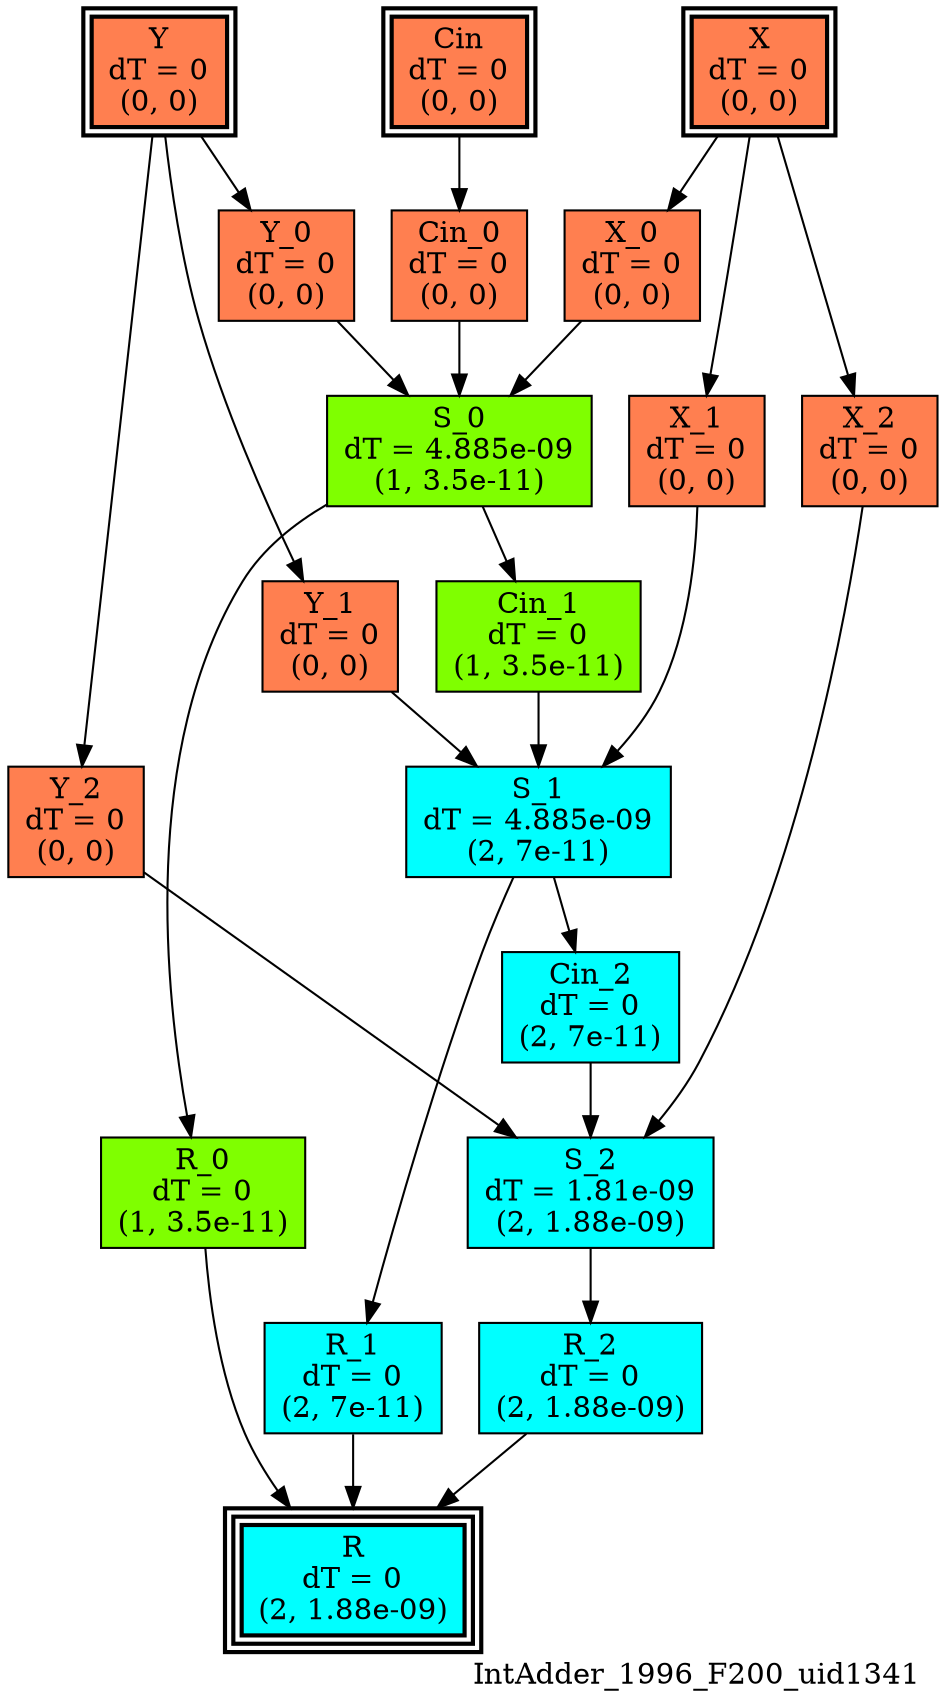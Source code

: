 digraph IntAdder_1996_F200_uid1341
{
	//graph drawing options
	label=IntAdder_1996_F200_uid1341;
	labelloc=bottom;
	labeljust=right;
	ratio=auto;
	nodesep=0.25;
	ranksep=0.5;

	//input/output signals of operator IntAdder_1996_F200_uid1341
	X__IntAdder_1996_F200_uid1341 [ label="X\ndT = 0\n(0, 0)", shape=box, color=black, style="bold, filled", fillcolor=coral, peripheries=2 ];
	Y__IntAdder_1996_F200_uid1341 [ label="Y\ndT = 0\n(0, 0)", shape=box, color=black, style="bold, filled", fillcolor=coral, peripheries=2 ];
	Cin__IntAdder_1996_F200_uid1341 [ label="Cin\ndT = 0\n(0, 0)", shape=box, color=black, style="bold, filled", fillcolor=coral, peripheries=2 ];
	R__IntAdder_1996_F200_uid1341 [ label="R\ndT = 0\n(2, 1.88e-09)", shape=box, color=black, style="bold, filled", fillcolor=cyan, peripheries=3 ];
	{rank=same X__IntAdder_1996_F200_uid1341, Y__IntAdder_1996_F200_uid1341, Cin__IntAdder_1996_F200_uid1341};
	{rank=same R__IntAdder_1996_F200_uid1341};
	//internal signals of operator IntAdder_1996_F200_uid1341
	Cin_0__IntAdder_1996_F200_uid1341 [ label="Cin_0\ndT = 0\n(0, 0)", shape=box, color=black, style=filled, fillcolor=coral, peripheries=1 ];
	X_0__IntAdder_1996_F200_uid1341 [ label="X_0\ndT = 0\n(0, 0)", shape=box, color=black, style=filled, fillcolor=coral, peripheries=1 ];
	Y_0__IntAdder_1996_F200_uid1341 [ label="Y_0\ndT = 0\n(0, 0)", shape=box, color=black, style=filled, fillcolor=coral, peripheries=1 ];
	S_0__IntAdder_1996_F200_uid1341 [ label="S_0\ndT = 4.885e-09\n(1, 3.5e-11)", shape=box, color=black, style=filled, fillcolor=chartreuse, peripheries=1 ];
	R_0__IntAdder_1996_F200_uid1341 [ label="R_0\ndT = 0\n(1, 3.5e-11)", shape=box, color=black, style=filled, fillcolor=chartreuse, peripheries=1 ];
	Cin_1__IntAdder_1996_F200_uid1341 [ label="Cin_1\ndT = 0\n(1, 3.5e-11)", shape=box, color=black, style=filled, fillcolor=chartreuse, peripheries=1 ];
	X_1__IntAdder_1996_F200_uid1341 [ label="X_1\ndT = 0\n(0, 0)", shape=box, color=black, style=filled, fillcolor=coral, peripheries=1 ];
	Y_1__IntAdder_1996_F200_uid1341 [ label="Y_1\ndT = 0\n(0, 0)", shape=box, color=black, style=filled, fillcolor=coral, peripheries=1 ];
	S_1__IntAdder_1996_F200_uid1341 [ label="S_1\ndT = 4.885e-09\n(2, 7e-11)", shape=box, color=black, style=filled, fillcolor=cyan, peripheries=1 ];
	R_1__IntAdder_1996_F200_uid1341 [ label="R_1\ndT = 0\n(2, 7e-11)", shape=box, color=black, style=filled, fillcolor=cyan, peripheries=1 ];
	Cin_2__IntAdder_1996_F200_uid1341 [ label="Cin_2\ndT = 0\n(2, 7e-11)", shape=box, color=black, style=filled, fillcolor=cyan, peripheries=1 ];
	X_2__IntAdder_1996_F200_uid1341 [ label="X_2\ndT = 0\n(0, 0)", shape=box, color=black, style=filled, fillcolor=coral, peripheries=1 ];
	Y_2__IntAdder_1996_F200_uid1341 [ label="Y_2\ndT = 0\n(0, 0)", shape=box, color=black, style=filled, fillcolor=coral, peripheries=1 ];
	S_2__IntAdder_1996_F200_uid1341 [ label="S_2\ndT = 1.81e-09\n(2, 1.88e-09)", shape=box, color=black, style=filled, fillcolor=cyan, peripheries=1 ];
	R_2__IntAdder_1996_F200_uid1341 [ label="R_2\ndT = 0\n(2, 1.88e-09)", shape=box, color=black, style=filled, fillcolor=cyan, peripheries=1 ];

	//subcomponents of operator IntAdder_1996_F200_uid1341

	//input and internal signal connections of operator IntAdder_1996_F200_uid1341
	X__IntAdder_1996_F200_uid1341 -> X_0__IntAdder_1996_F200_uid1341 [ arrowhead=normal, arrowsize=1.0, arrowtail=normal, color=black, dir=forward  ];
	X__IntAdder_1996_F200_uid1341 -> X_1__IntAdder_1996_F200_uid1341 [ arrowhead=normal, arrowsize=1.0, arrowtail=normal, color=black, dir=forward  ];
	X__IntAdder_1996_F200_uid1341 -> X_2__IntAdder_1996_F200_uid1341 [ arrowhead=normal, arrowsize=1.0, arrowtail=normal, color=black, dir=forward  ];
	Y__IntAdder_1996_F200_uid1341 -> Y_0__IntAdder_1996_F200_uid1341 [ arrowhead=normal, arrowsize=1.0, arrowtail=normal, color=black, dir=forward  ];
	Y__IntAdder_1996_F200_uid1341 -> Y_1__IntAdder_1996_F200_uid1341 [ arrowhead=normal, arrowsize=1.0, arrowtail=normal, color=black, dir=forward  ];
	Y__IntAdder_1996_F200_uid1341 -> Y_2__IntAdder_1996_F200_uid1341 [ arrowhead=normal, arrowsize=1.0, arrowtail=normal, color=black, dir=forward  ];
	Cin__IntAdder_1996_F200_uid1341 -> Cin_0__IntAdder_1996_F200_uid1341 [ arrowhead=normal, arrowsize=1.0, arrowtail=normal, color=black, dir=forward  ];
	Cin_0__IntAdder_1996_F200_uid1341 -> S_0__IntAdder_1996_F200_uid1341 [ arrowhead=normal, arrowsize=1.0, arrowtail=normal, color=black, dir=forward  ];
	X_0__IntAdder_1996_F200_uid1341 -> S_0__IntAdder_1996_F200_uid1341 [ arrowhead=normal, arrowsize=1.0, arrowtail=normal, color=black, dir=forward  ];
	Y_0__IntAdder_1996_F200_uid1341 -> S_0__IntAdder_1996_F200_uid1341 [ arrowhead=normal, arrowsize=1.0, arrowtail=normal, color=black, dir=forward  ];
	S_0__IntAdder_1996_F200_uid1341 -> R_0__IntAdder_1996_F200_uid1341 [ arrowhead=normal, arrowsize=1.0, arrowtail=normal, color=black, dir=forward  ];
	S_0__IntAdder_1996_F200_uid1341 -> Cin_1__IntAdder_1996_F200_uid1341 [ arrowhead=normal, arrowsize=1.0, arrowtail=normal, color=black, dir=forward  ];
	R_0__IntAdder_1996_F200_uid1341 -> R__IntAdder_1996_F200_uid1341 [ arrowhead=normal, arrowsize=1.0, arrowtail=normal, color=black, dir=forward  ];
	Cin_1__IntAdder_1996_F200_uid1341 -> S_1__IntAdder_1996_F200_uid1341 [ arrowhead=normal, arrowsize=1.0, arrowtail=normal, color=black, dir=forward  ];
	X_1__IntAdder_1996_F200_uid1341 -> S_1__IntAdder_1996_F200_uid1341 [ arrowhead=normal, arrowsize=1.0, arrowtail=normal, color=black, dir=forward  ];
	Y_1__IntAdder_1996_F200_uid1341 -> S_1__IntAdder_1996_F200_uid1341 [ arrowhead=normal, arrowsize=1.0, arrowtail=normal, color=black, dir=forward  ];
	S_1__IntAdder_1996_F200_uid1341 -> R_1__IntAdder_1996_F200_uid1341 [ arrowhead=normal, arrowsize=1.0, arrowtail=normal, color=black, dir=forward  ];
	S_1__IntAdder_1996_F200_uid1341 -> Cin_2__IntAdder_1996_F200_uid1341 [ arrowhead=normal, arrowsize=1.0, arrowtail=normal, color=black, dir=forward  ];
	R_1__IntAdder_1996_F200_uid1341 -> R__IntAdder_1996_F200_uid1341 [ arrowhead=normal, arrowsize=1.0, arrowtail=normal, color=black, dir=forward  ];
	Cin_2__IntAdder_1996_F200_uid1341 -> S_2__IntAdder_1996_F200_uid1341 [ arrowhead=normal, arrowsize=1.0, arrowtail=normal, color=black, dir=forward  ];
	X_2__IntAdder_1996_F200_uid1341 -> S_2__IntAdder_1996_F200_uid1341 [ arrowhead=normal, arrowsize=1.0, arrowtail=normal, color=black, dir=forward  ];
	Y_2__IntAdder_1996_F200_uid1341 -> S_2__IntAdder_1996_F200_uid1341 [ arrowhead=normal, arrowsize=1.0, arrowtail=normal, color=black, dir=forward  ];
	S_2__IntAdder_1996_F200_uid1341 -> R_2__IntAdder_1996_F200_uid1341 [ arrowhead=normal, arrowsize=1.0, arrowtail=normal, color=black, dir=forward  ];
	R_2__IntAdder_1996_F200_uid1341 -> R__IntAdder_1996_F200_uid1341 [ arrowhead=normal, arrowsize=1.0, arrowtail=normal, color=black, dir=forward  ];
}

